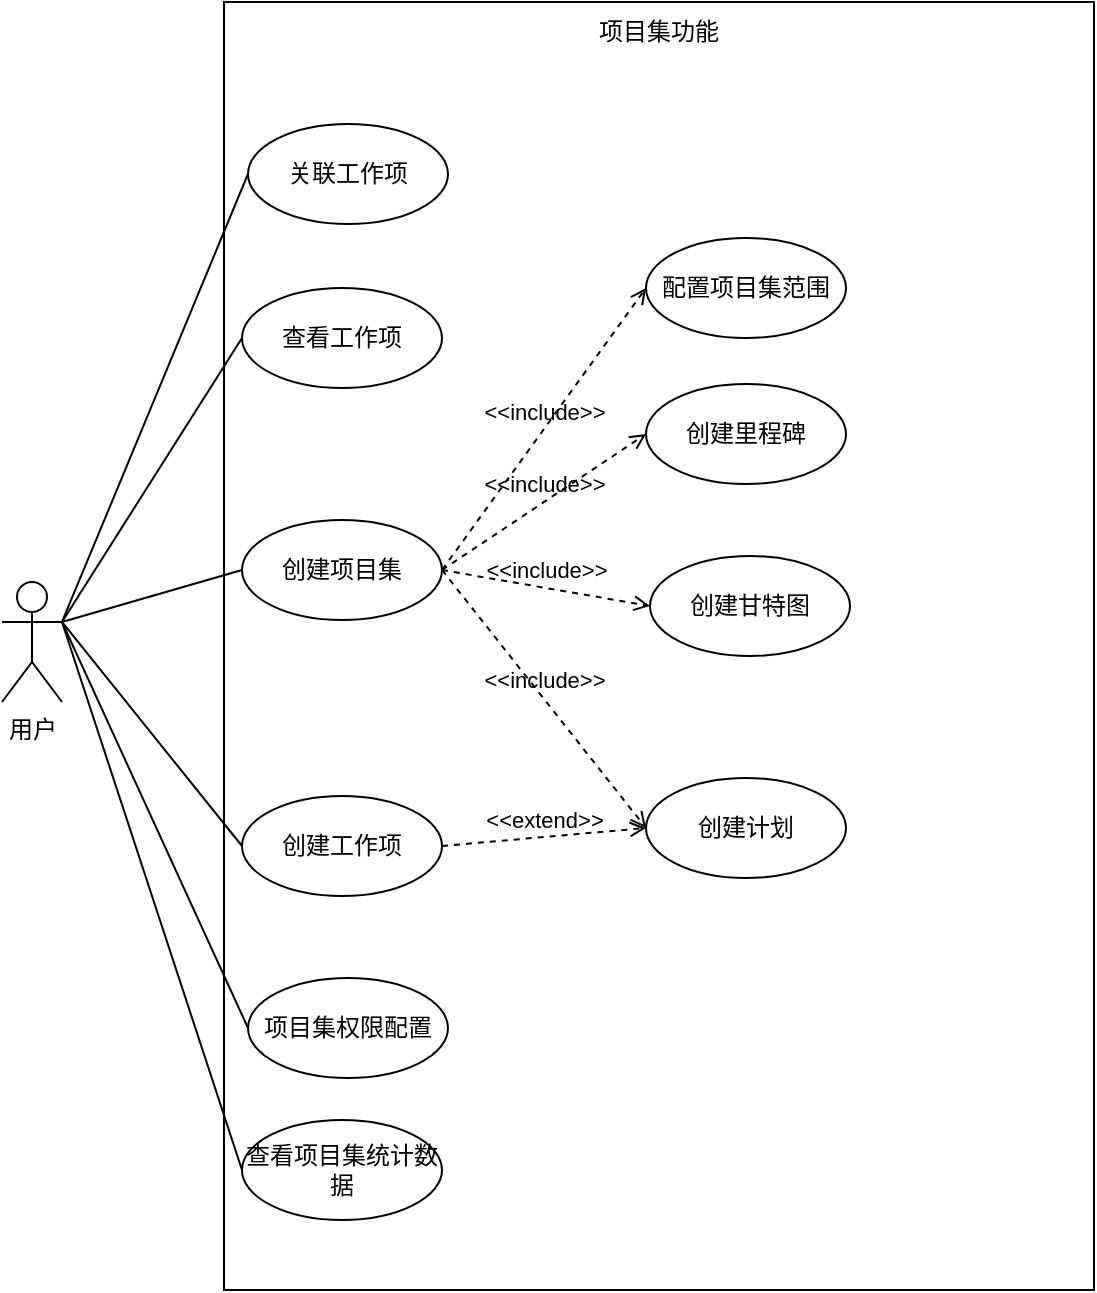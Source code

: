 <mxfile version="26.2.8">
  <diagram name="第 1 页" id="arUY8eHHDzS9g_M78714">
    <mxGraphModel dx="1236" dy="790" grid="0" gridSize="10" guides="1" tooltips="1" connect="1" arrows="1" fold="1" page="1" pageScale="1" pageWidth="827" pageHeight="1169" math="0" shadow="0">
      <root>
        <mxCell id="0" />
        <mxCell id="1" parent="0" />
        <mxCell id="iaG2qTNAKsXV_zvwA0-Y-1" value="用户" style="shape=umlActor;verticalLabelPosition=bottom;verticalAlign=top;html=1;" parent="1" vertex="1">
          <mxGeometry x="102" y="355" width="30" height="60" as="geometry" />
        </mxCell>
        <mxCell id="iaG2qTNAKsXV_zvwA0-Y-2" value="" style="rounded=0;whiteSpace=wrap;html=1;" parent="1" vertex="1">
          <mxGeometry x="213" y="65" width="435" height="644" as="geometry" />
        </mxCell>
        <mxCell id="iaG2qTNAKsXV_zvwA0-Y-3" value="项目集功能" style="text;html=1;align=center;verticalAlign=middle;whiteSpace=wrap;rounded=0;" parent="1" vertex="1">
          <mxGeometry x="381" y="65" width="99" height="30" as="geometry" />
        </mxCell>
        <mxCell id="iaG2qTNAKsXV_zvwA0-Y-4" value="创建里程碑" style="ellipse;whiteSpace=wrap;html=1;" parent="1" vertex="1">
          <mxGeometry x="424" y="256" width="100" height="50" as="geometry" />
        </mxCell>
        <mxCell id="iaG2qTNAKsXV_zvwA0-Y-11" value="创建项目集" style="ellipse;whiteSpace=wrap;html=1;" parent="1" vertex="1">
          <mxGeometry x="222" y="324" width="100" height="50" as="geometry" />
        </mxCell>
        <mxCell id="iaG2qTNAKsXV_zvwA0-Y-32" value="" style="endArrow=none;html=1;rounded=0;exitX=1;exitY=0.333;exitDx=0;exitDy=0;exitPerimeter=0;entryX=0;entryY=0.5;entryDx=0;entryDy=0;" parent="1" source="iaG2qTNAKsXV_zvwA0-Y-1" target="iaG2qTNAKsXV_zvwA0-Y-11" edge="1">
          <mxGeometry width="50" height="50" relative="1" as="geometry">
            <mxPoint x="148" y="198" as="sourcePoint" />
            <mxPoint x="240" y="164" as="targetPoint" />
          </mxGeometry>
        </mxCell>
        <mxCell id="iaG2qTNAKsXV_zvwA0-Y-55" value="创建甘特图" style="ellipse;whiteSpace=wrap;html=1;" parent="1" vertex="1">
          <mxGeometry x="426" y="342" width="100" height="50" as="geometry" />
        </mxCell>
        <mxCell id="iaG2qTNAKsXV_zvwA0-Y-56" value="创建计划" style="ellipse;whiteSpace=wrap;html=1;" parent="1" vertex="1">
          <mxGeometry x="424" y="453" width="100" height="50" as="geometry" />
        </mxCell>
        <mxCell id="iaG2qTNAKsXV_zvwA0-Y-57" value="项目集权限配置" style="ellipse;whiteSpace=wrap;html=1;" parent="1" vertex="1">
          <mxGeometry x="225" y="553" width="100" height="50" as="geometry" />
        </mxCell>
        <mxCell id="iaG2qTNAKsXV_zvwA0-Y-58" value="创建工作项" style="ellipse;whiteSpace=wrap;html=1;" parent="1" vertex="1">
          <mxGeometry x="222" y="462" width="100" height="50" as="geometry" />
        </mxCell>
        <mxCell id="iaG2qTNAKsXV_zvwA0-Y-59" value="关联工作项" style="ellipse;whiteSpace=wrap;html=1;" parent="1" vertex="1">
          <mxGeometry x="225" y="126" width="100" height="50" as="geometry" />
        </mxCell>
        <mxCell id="iaG2qTNAKsXV_zvwA0-Y-60" value="查看项目集统计数据" style="ellipse;whiteSpace=wrap;html=1;" parent="1" vertex="1">
          <mxGeometry x="222" y="624" width="100" height="50" as="geometry" />
        </mxCell>
        <mxCell id="iaG2qTNAKsXV_zvwA0-Y-61" value="查看工作项" style="ellipse;whiteSpace=wrap;html=1;" parent="1" vertex="1">
          <mxGeometry x="222" y="208" width="100" height="50" as="geometry" />
        </mxCell>
        <mxCell id="iaG2qTNAKsXV_zvwA0-Y-63" value="" style="endArrow=none;html=1;rounded=0;exitX=1;exitY=0.333;exitDx=0;exitDy=0;exitPerimeter=0;entryX=0;entryY=0.5;entryDx=0;entryDy=0;" parent="1" source="iaG2qTNAKsXV_zvwA0-Y-1" target="iaG2qTNAKsXV_zvwA0-Y-58" edge="1">
          <mxGeometry width="50" height="50" relative="1" as="geometry">
            <mxPoint x="142" y="385" as="sourcePoint" />
            <mxPoint x="232" y="199" as="targetPoint" />
          </mxGeometry>
        </mxCell>
        <mxCell id="iaG2qTNAKsXV_zvwA0-Y-64" value="" style="endArrow=none;html=1;rounded=0;exitX=1;exitY=0.333;exitDx=0;exitDy=0;exitPerimeter=0;entryX=0;entryY=0.5;entryDx=0;entryDy=0;" parent="1" source="iaG2qTNAKsXV_zvwA0-Y-1" target="iaG2qTNAKsXV_zvwA0-Y-61" edge="1">
          <mxGeometry width="50" height="50" relative="1" as="geometry">
            <mxPoint x="142" y="385" as="sourcePoint" />
            <mxPoint x="232" y="303" as="targetPoint" />
          </mxGeometry>
        </mxCell>
        <mxCell id="iaG2qTNAKsXV_zvwA0-Y-65" value="" style="endArrow=none;html=1;rounded=0;exitX=1;exitY=0.333;exitDx=0;exitDy=0;exitPerimeter=0;entryX=0;entryY=0.5;entryDx=0;entryDy=0;" parent="1" source="iaG2qTNAKsXV_zvwA0-Y-1" target="iaG2qTNAKsXV_zvwA0-Y-59" edge="1">
          <mxGeometry width="50" height="50" relative="1" as="geometry">
            <mxPoint x="142" y="385" as="sourcePoint" />
            <mxPoint x="235" y="395" as="targetPoint" />
          </mxGeometry>
        </mxCell>
        <mxCell id="iaG2qTNAKsXV_zvwA0-Y-66" value="" style="endArrow=none;html=1;rounded=0;exitX=1;exitY=0.333;exitDx=0;exitDy=0;exitPerimeter=0;entryX=0;entryY=0.5;entryDx=0;entryDy=0;" parent="1" source="iaG2qTNAKsXV_zvwA0-Y-1" target="iaG2qTNAKsXV_zvwA0-Y-57" edge="1">
          <mxGeometry width="50" height="50" relative="1" as="geometry">
            <mxPoint x="142" y="385" as="sourcePoint" />
            <mxPoint x="235" y="499" as="targetPoint" />
          </mxGeometry>
        </mxCell>
        <mxCell id="iaG2qTNAKsXV_zvwA0-Y-67" value="" style="endArrow=none;html=1;rounded=0;exitX=1;exitY=0.333;exitDx=0;exitDy=0;exitPerimeter=0;entryX=0;entryY=0.5;entryDx=0;entryDy=0;" parent="1" source="iaG2qTNAKsXV_zvwA0-Y-1" target="iaG2qTNAKsXV_zvwA0-Y-60" edge="1">
          <mxGeometry width="50" height="50" relative="1" as="geometry">
            <mxPoint x="142" y="385" as="sourcePoint" />
            <mxPoint x="235" y="581" as="targetPoint" />
          </mxGeometry>
        </mxCell>
        <mxCell id="iaG2qTNAKsXV_zvwA0-Y-68" value="&amp;lt;&amp;lt;include&amp;gt;&amp;gt;" style="html=1;verticalAlign=bottom;labelBackgroundColor=none;endArrow=open;endFill=0;dashed=1;rounded=0;exitX=1;exitY=0.5;exitDx=0;exitDy=0;entryX=0;entryY=0.5;entryDx=0;entryDy=0;" parent="1" source="iaG2qTNAKsXV_zvwA0-Y-11" target="iaG2qTNAKsXV_zvwA0-Y-4" edge="1">
          <mxGeometry width="160" relative="1" as="geometry">
            <mxPoint x="332" y="424" as="sourcePoint" />
            <mxPoint x="253" y="65" as="targetPoint" />
          </mxGeometry>
        </mxCell>
        <mxCell id="iaG2qTNAKsXV_zvwA0-Y-69" value="&amp;lt;&amp;lt;include&amp;gt;&amp;gt;" style="html=1;verticalAlign=bottom;labelBackgroundColor=none;endArrow=open;endFill=0;dashed=1;rounded=0;exitX=1;exitY=0.5;exitDx=0;exitDy=0;entryX=0;entryY=0.5;entryDx=0;entryDy=0;" parent="1" source="iaG2qTNAKsXV_zvwA0-Y-11" target="iaG2qTNAKsXV_zvwA0-Y-55" edge="1">
          <mxGeometry width="160" relative="1" as="geometry">
            <mxPoint x="332" y="199" as="sourcePoint" />
            <mxPoint x="436" y="166" as="targetPoint" />
          </mxGeometry>
        </mxCell>
        <mxCell id="iaG2qTNAKsXV_zvwA0-Y-70" value="&amp;lt;&amp;lt;include&amp;gt;&amp;gt;" style="html=1;verticalAlign=bottom;labelBackgroundColor=none;endArrow=open;endFill=0;dashed=1;rounded=0;exitX=1;exitY=0.5;exitDx=0;exitDy=0;entryX=0;entryY=0.5;entryDx=0;entryDy=0;" parent="1" source="iaG2qTNAKsXV_zvwA0-Y-11" target="iaG2qTNAKsXV_zvwA0-Y-56" edge="1">
          <mxGeometry width="160" relative="1" as="geometry">
            <mxPoint x="332" y="199" as="sourcePoint" />
            <mxPoint x="436" y="242" as="targetPoint" />
          </mxGeometry>
        </mxCell>
        <mxCell id="iaG2qTNAKsXV_zvwA0-Y-71" value="&amp;lt;&amp;lt;extend&amp;gt;&amp;gt;" style="html=1;verticalAlign=bottom;labelBackgroundColor=none;endArrow=open;endFill=0;dashed=1;rounded=0;exitX=1;exitY=0.5;exitDx=0;exitDy=0;entryX=0;entryY=0.5;entryDx=0;entryDy=0;" parent="1" source="iaG2qTNAKsXV_zvwA0-Y-58" target="iaG2qTNAKsXV_zvwA0-Y-56" edge="1">
          <mxGeometry width="160" relative="1" as="geometry">
            <mxPoint x="332" y="424" as="sourcePoint" />
            <mxPoint x="492" y="424" as="targetPoint" />
          </mxGeometry>
        </mxCell>
        <mxCell id="iaG2qTNAKsXV_zvwA0-Y-73" value="配置项目集范围" style="ellipse;whiteSpace=wrap;html=1;" parent="1" vertex="1">
          <mxGeometry x="424" y="183" width="100" height="50" as="geometry" />
        </mxCell>
        <mxCell id="iaG2qTNAKsXV_zvwA0-Y-74" value="&amp;lt;&amp;lt;include&amp;gt;&amp;gt;" style="html=1;verticalAlign=bottom;labelBackgroundColor=none;endArrow=open;endFill=0;dashed=1;rounded=0;exitX=1;exitY=0.5;exitDx=0;exitDy=0;entryX=0;entryY=0.5;entryDx=0;entryDy=0;" parent="1" source="iaG2qTNAKsXV_zvwA0-Y-11" target="iaG2qTNAKsXV_zvwA0-Y-73" edge="1">
          <mxGeometry width="160" relative="1" as="geometry">
            <mxPoint x="332" y="348" as="sourcePoint" />
            <mxPoint x="434" y="291" as="targetPoint" />
          </mxGeometry>
        </mxCell>
      </root>
    </mxGraphModel>
  </diagram>
</mxfile>
